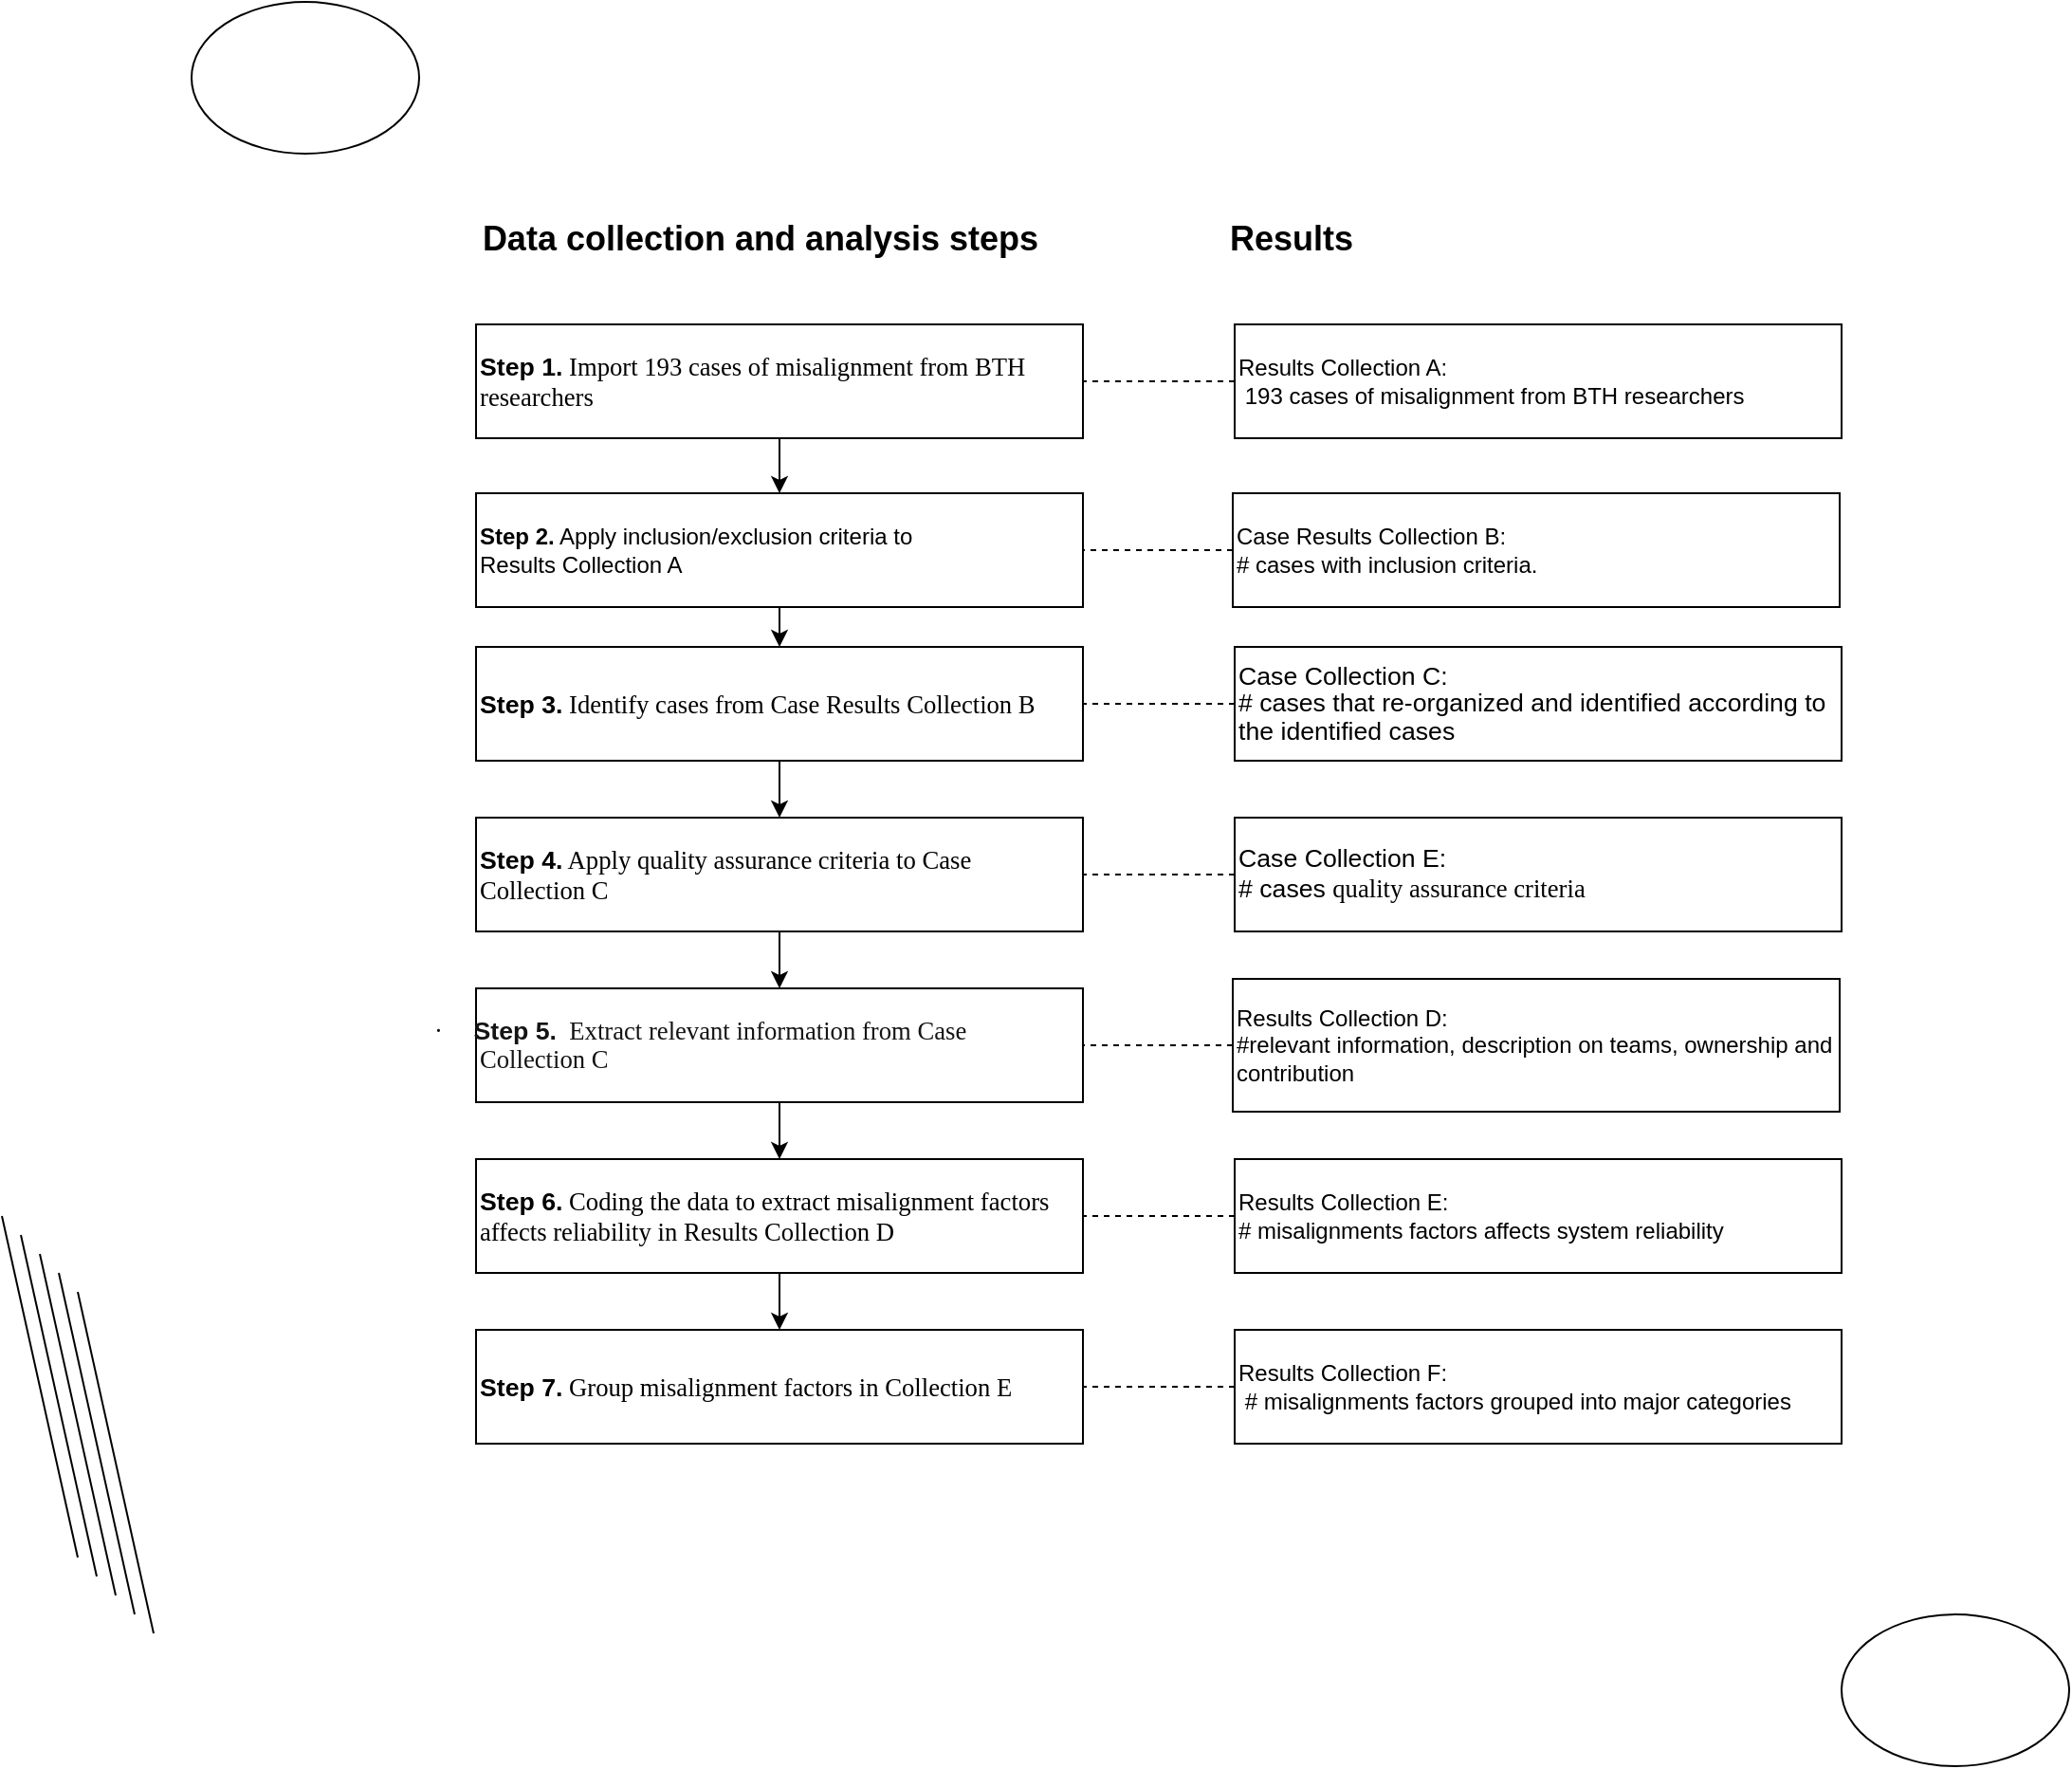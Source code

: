 <mxfile version="20.7.4" type="device"><diagram id="LgC2cQWARP_xxgI9BOQZ" name="Page-1"><mxGraphModel dx="1875" dy="1659" grid="1" gridSize="10" guides="1" tooltips="1" connect="1" arrows="1" fold="1" page="1" pageScale="1" pageWidth="850" pageHeight="1100" math="0" shadow="0"><root><mxCell id="0"/><mxCell id="1" parent="0"/><mxCell id="BchBvmmSGu03ELiiwALY-1" value="&lt;b&gt;&lt;span style=&quot;font-size:10.0pt;line-height:107%;&lt;br/&gt;font-family:&amp;quot;Georgia&amp;quot;,serif;mso-fareast-font-family:&amp;quot;Times New Roman&amp;quot;;&lt;br/&gt;mso-fareast-theme-font:minor-fareast;mso-bidi-font-family:Arial;mso-bidi-theme-font:&lt;br/&gt;minor-bidi;mso-font-width:105%;mso-ansi-language:EN-US;mso-fareast-language:&lt;br/&gt;EN-US;mso-bidi-language:AR-SA&quot;&gt;Step 1.&lt;/span&gt;&lt;/b&gt;&lt;span style=&quot;font-size:10.0pt;&lt;br/&gt;line-height:107%;font-family:&amp;quot;Georgia&amp;quot;,serif;mso-fareast-font-family:&amp;quot;Times New Roman&amp;quot;;&lt;br/&gt;mso-fareast-theme-font:minor-fareast;mso-bidi-font-family:Arial;mso-bidi-theme-font:&lt;br/&gt;minor-bidi;mso-ansi-language:EN-US;mso-fareast-language:EN-US;mso-bidi-language:&lt;br/&gt;AR-SA&quot;&gt; Import 193 cases of misalignment from BTH researchers&lt;/span&gt;" style="rounded=0;whiteSpace=wrap;html=1;align=left;" parent="1" vertex="1"><mxGeometry x="-120" y="70" width="320" height="60" as="geometry"/></mxCell><mxCell id="BchBvmmSGu03ELiiwALY-2" value="&lt;span&gt;Results Collection A:&lt;br&gt;&amp;nbsp;&lt;/span&gt;&lt;span&gt;193 cases of misalignment from BTH researchers&lt;/span&gt;" style="rounded=0;whiteSpace=wrap;html=1;fontColor=#000000;align=left;" parent="1" vertex="1"><mxGeometry x="280" y="70" width="320" height="60" as="geometry"/></mxCell><mxCell id="BE4sGKmyP1y1zrVKFgdt-15" style="edgeStyle=orthogonalEdgeStyle;rounded=0;orthogonalLoop=1;jettySize=auto;html=1;" edge="1" parent="1" source="BchBvmmSGu03ELiiwALY-3" target="BchBvmmSGu03ELiiwALY-5"><mxGeometry relative="1" as="geometry"/></mxCell><mxCell id="BchBvmmSGu03ELiiwALY-3" value="&lt;b&gt;&lt;span&gt;Step 2.&lt;/span&gt;&lt;/b&gt;&lt;span&gt; Apply inclusion/exclusion criteria&lt;/span&gt;&lt;span&gt; to&amp;nbsp;&lt;br&gt;&lt;/span&gt;&lt;span&gt;Results Collection A&lt;/span&gt;" style="rounded=0;whiteSpace=wrap;html=1;fontColor=#000000;align=left;" parent="1" vertex="1"><mxGeometry x="-120" y="159" width="320" height="60" as="geometry"/></mxCell><mxCell id="BchBvmmSGu03ELiiwALY-4" value="&lt;span&gt;Case Results Collection B:&lt;br&gt;&lt;/span&gt;&lt;span style=&quot;font-size:9.0pt;line-height:107%;&lt;br/&gt;font-family:&amp;quot;Georgia&amp;quot;,serif;mso-fareast-font-family:&amp;quot;Times New Roman&amp;quot;;&lt;br/&gt;mso-fareast-theme-font:minor-fareast;mso-bidi-font-family:NxkbmsAdvTT3713a231;&lt;br/&gt;color:#131413;mso-ansi-language:EN-US;mso-fareast-language:EN-US;mso-bidi-language:&lt;br/&gt;AR-SA&quot;&gt;# cases with inclusion criteria.&lt;/span&gt;&lt;span&gt;&lt;br&gt;&lt;/span&gt;" style="rounded=0;whiteSpace=wrap;html=1;fontColor=#000000;align=left;" parent="1" vertex="1"><mxGeometry x="279" y="159" width="320" height="60" as="geometry"/></mxCell><mxCell id="BE4sGKmyP1y1zrVKFgdt-16" style="edgeStyle=orthogonalEdgeStyle;rounded=0;orthogonalLoop=1;jettySize=auto;html=1;exitX=0.5;exitY=1;exitDx=0;exitDy=0;" edge="1" parent="1" source="BchBvmmSGu03ELiiwALY-5" target="BchBvmmSGu03ELiiwALY-7"><mxGeometry relative="1" as="geometry"/></mxCell><mxCell id="BchBvmmSGu03ELiiwALY-5" value="&lt;b&gt;&lt;span style=&quot;font-size:10.0pt;line-height:107%;&lt;br/&gt;font-family:&amp;quot;Georgia&amp;quot;,serif;mso-fareast-font-family:&amp;quot;Times New Roman&amp;quot;;&lt;br/&gt;mso-fareast-theme-font:minor-fareast;mso-bidi-font-family:Arial;mso-bidi-theme-font:&lt;br/&gt;minor-bidi;mso-font-width:105%;mso-ansi-language:EN-US;mso-fareast-language:&lt;br/&gt;EN-US;mso-bidi-language:AR-SA&quot;&gt;Step 3.&lt;/span&gt;&lt;/b&gt;&lt;span style=&quot;font-size:10.0pt;&lt;br/&gt;line-height:107%;font-family:&amp;quot;Georgia&amp;quot;,serif;mso-fareast-font-family:&amp;quot;Times New Roman&amp;quot;;&lt;br/&gt;mso-fareast-theme-font:minor-fareast;mso-bidi-font-family:Arial;mso-bidi-theme-font:&lt;br/&gt;minor-bidi;mso-font-width:105%;mso-ansi-language:EN-US;mso-fareast-language:&lt;br/&gt;EN-US;mso-bidi-language:AR-SA&quot;&gt; Identify cases from Case Results Collection B&amp;nbsp;&amp;nbsp;&lt;/span&gt;" style="rounded=0;whiteSpace=wrap;html=1;fontColor=#000000;align=left;" parent="1" vertex="1"><mxGeometry x="-120" y="240" width="320" height="60" as="geometry"/></mxCell><mxCell id="BchBvmmSGu03ELiiwALY-6" value="&lt;span style=&quot;font-size:10.0pt;line-height:107%;&lt;br/&gt;font-family:&amp;quot;Georgia&amp;quot;,serif;mso-fareast-font-family:&amp;quot;Times New Roman&amp;quot;;&lt;br/&gt;mso-fareast-theme-font:minor-fareast;mso-bidi-font-family:NxkbmsAdvTT3713a231;&lt;br/&gt;color:#131413;mso-ansi-language:EN-US;mso-fareast-language:EN-US;mso-bidi-language:&lt;br/&gt;AR-SA&quot;&gt;Case Collection C:&lt;br&gt;# cases that re-organized and identified according to&lt;br/&gt;the identified cases&lt;/span&gt;" style="rounded=0;whiteSpace=wrap;html=1;fontColor=#000000;align=left;" parent="1" vertex="1"><mxGeometry x="280" y="240" width="320" height="60" as="geometry"/></mxCell><mxCell id="BE4sGKmyP1y1zrVKFgdt-17" style="edgeStyle=orthogonalEdgeStyle;rounded=0;orthogonalLoop=1;jettySize=auto;html=1;exitX=0.5;exitY=1;exitDx=0;exitDy=0;" edge="1" parent="1" source="BchBvmmSGu03ELiiwALY-7" target="wvY4m9z_pz7Zor3zSqJE-1"><mxGeometry relative="1" as="geometry"/></mxCell><mxCell id="BchBvmmSGu03ELiiwALY-7" value="&lt;b&gt;&lt;span style=&quot;font-size:10.0pt;line-height:107%;&lt;br/&gt;font-family:&amp;quot;Georgia&amp;quot;,serif;mso-fareast-font-family:&amp;quot;Times New Roman&amp;quot;;&lt;br/&gt;mso-fareast-theme-font:minor-fareast;mso-bidi-font-family:Arial;mso-bidi-theme-font:&lt;br/&gt;minor-bidi;mso-font-width:105%;mso-ansi-language:EN-US;mso-fareast-language:&lt;br/&gt;EN-US;mso-bidi-language:AR-SA&quot;&gt;Step 4.&lt;/span&gt;&lt;/b&gt;&lt;span style=&quot;font-size:10.0pt;&lt;br/&gt;line-height:107%;font-family:&amp;quot;Georgia&amp;quot;,serif;mso-fareast-font-family:&amp;quot;Times New Roman&amp;quot;;&lt;br/&gt;mso-fareast-theme-font:minor-fareast;mso-bidi-font-family:Arial;mso-bidi-theme-font:&lt;br/&gt;minor-bidi;mso-font-width:105%;mso-ansi-language:EN-US;mso-fareast-language:&lt;br/&gt;EN-US;mso-bidi-language:AR-SA&quot;&gt; Apply quality assurance criteria to Case&lt;br/&gt;Collection C&lt;/span&gt;" style="rounded=0;whiteSpace=wrap;html=1;fontColor=#000000;align=left;" parent="1" vertex="1"><mxGeometry x="-120" y="330" width="320" height="60" as="geometry"/></mxCell><mxCell id="BchBvmmSGu03ELiiwALY-8" value="&lt;span style=&quot;font-size:10.0pt;line-height:107%;&lt;br/&gt;font-family:&amp;quot;Georgia&amp;quot;,serif;mso-fareast-font-family:&amp;quot;Times New Roman&amp;quot;;&lt;br/&gt;mso-fareast-theme-font:minor-fareast;mso-bidi-font-family:NxkbmsAdvTT3713a231;&lt;br/&gt;color:#131413;mso-ansi-language:EN-US;mso-fareast-language:EN-US;mso-bidi-language:&lt;br/&gt;AR-SA&quot;&gt;Case Collection E:&lt;br&gt;# cases &lt;/span&gt;&lt;span style=&quot;font-size:10.0pt;&lt;br/&gt;line-height:107%;font-family:&amp;quot;Georgia&amp;quot;,serif;mso-fareast-font-family:&amp;quot;Times New Roman&amp;quot;;&lt;br/&gt;mso-fareast-theme-font:minor-fareast;mso-bidi-font-family:Arial;mso-bidi-theme-font:&lt;br/&gt;minor-bidi;mso-font-width:105%;mso-ansi-language:EN-US;mso-fareast-language:&lt;br/&gt;EN-US;mso-bidi-language:AR-SA&quot;&gt;quality assurance criteria&lt;/span&gt;" style="rounded=0;whiteSpace=wrap;html=1;fontColor=#000000;align=left;" parent="1" vertex="1"><mxGeometry x="280" y="330" width="320" height="60" as="geometry"/></mxCell><mxCell id="UEP9r8HYufhACwd0GqbA-2" value="" style="ellipse;whiteSpace=wrap;html=1;" parent="1" vertex="1"><mxGeometry x="600" y="750" width="120" height="80" as="geometry"/></mxCell><mxCell id="UEP9r8HYufhACwd0GqbA-3" value="" style="ellipse;whiteSpace=wrap;html=1;" parent="1" vertex="1"><mxGeometry x="-270" y="-100" width="120" height="80" as="geometry"/></mxCell><mxCell id="BE4sGKmyP1y1zrVKFgdt-18" style="edgeStyle=orthogonalEdgeStyle;rounded=0;orthogonalLoop=1;jettySize=auto;html=1;exitX=0.5;exitY=1;exitDx=0;exitDy=0;" edge="1" parent="1" source="wvY4m9z_pz7Zor3zSqJE-1" target="wvY4m9z_pz7Zor3zSqJE-3"><mxGeometry relative="1" as="geometry"/></mxCell><mxCell id="wvY4m9z_pz7Zor3zSqJE-1" value="&lt;p style=&quot;text-indent:-.25in;mso-list:l0 level1 lfo1&quot; class=&quot;MsoListParagraph&quot;&gt;&lt;span style=&quot;font-size:10.0pt;line-height:107%;font-family:Symbol;mso-fareast-font-family:&lt;br/&gt;Symbol;mso-bidi-font-family:Symbol;color:#131413&quot;&gt;·&lt;span style=&quot;font-variant-numeric: normal; font-variant-east-asian: normal; font-stretch: normal; font-size: 7pt; line-height: normal; font-family: &amp;quot;Times New Roman&amp;quot;;&quot;&gt;&amp;nbsp;&amp;nbsp;&amp;nbsp;&amp;nbsp;&amp;nbsp;&amp;nbsp; &lt;/span&gt;&lt;/span&gt;&lt;span dir=&quot;LTR&quot;&gt;&lt;/span&gt;&lt;b&gt;&lt;span style=&quot;font-size:10.0pt;line-height:107%;font-family:&lt;br/&gt;&amp;quot;Georgia&amp;quot;,serif;mso-bidi-font-family:NxkbmsAdvTT3713a231;color:#131413&quot;&gt;Step 5.&lt;/span&gt;&lt;/b&gt;&lt;span style=&quot;font-size:10.0pt;line-height:107%;font-family:&amp;quot;Georgia&amp;quot;,serif;&lt;br/&gt;mso-bidi-font-family:NxkbmsAdvTT3713a231;color:#131413&quot;&gt;&amp;nbsp; Extract relevant information from Case&lt;br/&gt;Collection C&lt;/span&gt;&lt;/p&gt;" style="rounded=0;whiteSpace=wrap;html=1;fontColor=#000000;align=left;" parent="1" vertex="1"><mxGeometry x="-120" y="420" width="320" height="60" as="geometry"/></mxCell><mxCell id="wvY4m9z_pz7Zor3zSqJE-2" value="&lt;span&gt;Results Collection D:&lt;br&gt;#relevant information, description on teams, ownership and contribution&lt;/span&gt;" style="rounded=0;whiteSpace=wrap;html=1;fontColor=#000000;align=left;" parent="1" vertex="1"><mxGeometry x="279" y="415" width="320" height="70" as="geometry"/></mxCell><mxCell id="BE4sGKmyP1y1zrVKFgdt-19" style="edgeStyle=orthogonalEdgeStyle;rounded=0;orthogonalLoop=1;jettySize=auto;html=1;exitX=0.5;exitY=1;exitDx=0;exitDy=0;" edge="1" parent="1" source="wvY4m9z_pz7Zor3zSqJE-3" target="wvY4m9z_pz7Zor3zSqJE-5"><mxGeometry relative="1" as="geometry"/></mxCell><mxCell id="wvY4m9z_pz7Zor3zSqJE-3" value="&lt;b&gt;&lt;span style=&quot;font-size:10.0pt;line-height:107%;&lt;br/&gt;font-family:&amp;quot;Georgia&amp;quot;,serif;mso-fareast-font-family:&amp;quot;Times New Roman&amp;quot;;&lt;br/&gt;mso-fareast-theme-font:minor-fareast;mso-bidi-font-family:Arial;mso-bidi-theme-font:&lt;br/&gt;minor-bidi;mso-font-width:105%;mso-ansi-language:EN-US;mso-fareast-language:&lt;br/&gt;EN-US;mso-bidi-language:AR-SA&quot;&gt;Step 6.&lt;/span&gt;&lt;/b&gt;&lt;span style=&quot;font-size:10.0pt;&lt;br/&gt;line-height:107%;font-family:&amp;quot;Georgia&amp;quot;,serif;mso-fareast-font-family:&amp;quot;Times New Roman&amp;quot;;&lt;br/&gt;mso-fareast-theme-font:minor-fareast;mso-bidi-font-family:Arial;mso-bidi-theme-font:&lt;br/&gt;minor-bidi;mso-font-width:105%;mso-ansi-language:EN-US;mso-fareast-language:&lt;br/&gt;EN-US;mso-bidi-language:AR-SA&quot;&gt; Coding the data to extract misalignment factors&lt;br/&gt;affects reliability in Results Collection D&lt;/span&gt;" style="rounded=0;whiteSpace=wrap;html=1;fontColor=#000000;align=left;" parent="1" vertex="1"><mxGeometry x="-120" y="510" width="320" height="60" as="geometry"/></mxCell><mxCell id="wvY4m9z_pz7Zor3zSqJE-4" value="&lt;span&gt;Results Collection E:&lt;br&gt;# misalignments factors affects system reliability&lt;/span&gt;" style="rounded=0;whiteSpace=wrap;html=1;fontColor=#000000;align=left;" parent="1" vertex="1"><mxGeometry x="280" y="510" width="320" height="60" as="geometry"/></mxCell><mxCell id="wvY4m9z_pz7Zor3zSqJE-5" value="&lt;b&gt;&lt;span style=&quot;font-size:10.0pt;line-height:107%;&lt;br/&gt;font-family:&amp;quot;Georgia&amp;quot;,serif;mso-fareast-font-family:&amp;quot;Times New Roman&amp;quot;;&lt;br/&gt;mso-fareast-theme-font:minor-fareast;mso-bidi-font-family:Arial;mso-bidi-theme-font:&lt;br/&gt;minor-bidi;mso-font-width:105%;mso-ansi-language:EN-US;mso-fareast-language:&lt;br/&gt;EN-US;mso-bidi-language:AR-SA&quot;&gt;Step 7.&lt;/span&gt;&lt;/b&gt;&lt;span style=&quot;font-size:10.0pt;&lt;br/&gt;line-height:107%;font-family:&amp;quot;Georgia&amp;quot;,serif;mso-fareast-font-family:&amp;quot;Times New Roman&amp;quot;;&lt;br/&gt;mso-fareast-theme-font:minor-fareast;mso-bidi-font-family:Arial;mso-bidi-theme-font:&lt;br/&gt;minor-bidi;mso-font-width:105%;mso-ansi-language:EN-US;mso-fareast-language:&lt;br/&gt;EN-US;mso-bidi-language:AR-SA&quot;&gt; Group misalignment factors in Collection E&lt;/span&gt;" style="rounded=0;whiteSpace=wrap;html=1;fontColor=#000000;align=left;" parent="1" vertex="1"><mxGeometry x="-120" y="600" width="320" height="60" as="geometry"/></mxCell><mxCell id="wvY4m9z_pz7Zor3zSqJE-6" value="&lt;span&gt;Results Collection F:&lt;br&gt;&amp;nbsp;# misalignments factors grouped into major categories&lt;/span&gt;" style="rounded=0;whiteSpace=wrap;html=1;fontColor=#000000;align=left;" parent="1" vertex="1"><mxGeometry x="280" y="600" width="320" height="60" as="geometry"/></mxCell><mxCell id="wvY4m9z_pz7Zor3zSqJE-19" value="" style="endArrow=none;html=1;rounded=0;" parent="1" edge="1"><mxGeometry width="50" height="50" relative="1" as="geometry"><mxPoint x="-330" y="720.0" as="sourcePoint"/><mxPoint x="-370" y="540" as="targetPoint"/></mxGeometry></mxCell><mxCell id="wvY4m9z_pz7Zor3zSqJE-20" value="" style="endArrow=none;html=1;rounded=0;" parent="1" edge="1"><mxGeometry width="50" height="50" relative="1" as="geometry"><mxPoint x="-320" y="730.0" as="sourcePoint"/><mxPoint x="-360" y="550" as="targetPoint"/></mxGeometry></mxCell><mxCell id="wvY4m9z_pz7Zor3zSqJE-21" value="" style="endArrow=none;html=1;rounded=0;" parent="1" edge="1"><mxGeometry width="50" height="50" relative="1" as="geometry"><mxPoint x="-310" y="740.0" as="sourcePoint"/><mxPoint x="-350" y="560" as="targetPoint"/></mxGeometry></mxCell><mxCell id="wvY4m9z_pz7Zor3zSqJE-22" value="" style="endArrow=none;html=1;rounded=0;" parent="1" edge="1"><mxGeometry width="50" height="50" relative="1" as="geometry"><mxPoint x="-300" y="750.0" as="sourcePoint"/><mxPoint x="-340" y="570" as="targetPoint"/></mxGeometry></mxCell><mxCell id="wvY4m9z_pz7Zor3zSqJE-23" value="" style="endArrow=none;html=1;rounded=0;" parent="1" edge="1"><mxGeometry width="50" height="50" relative="1" as="geometry"><mxPoint x="-290" y="760.0" as="sourcePoint"/><mxPoint x="-330" y="580" as="targetPoint"/></mxGeometry></mxCell><mxCell id="fXbXbc_IZEB2fpFooiKx-1" value="&lt;b&gt;&lt;font style=&quot;font-size: 18px;&quot;&gt;Data collection and analysis steps&lt;/font&gt;&lt;/b&gt;" style="text;html=1;strokeColor=none;fillColor=none;align=center;verticalAlign=middle;whiteSpace=wrap;rounded=0;" parent="1" vertex="1"><mxGeometry x="-130" y="10" width="320" height="30" as="geometry"/></mxCell><mxCell id="fXbXbc_IZEB2fpFooiKx-2" value="&lt;b&gt;Results&lt;/b&gt;" style="text;html=1;strokeColor=none;fillColor=none;align=center;verticalAlign=middle;whiteSpace=wrap;rounded=0;fontSize=18;" parent="1" vertex="1"><mxGeometry x="280" y="10" width="60" height="30" as="geometry"/></mxCell><mxCell id="fXbXbc_IZEB2fpFooiKx-3" value="" style="endArrow=none;dashed=1;html=1;rounded=0;fontSize=18;entryX=1;entryY=0.5;entryDx=0;entryDy=0;exitX=0;exitY=0.5;exitDx=0;exitDy=0;" parent="1" source="BchBvmmSGu03ELiiwALY-2" target="BchBvmmSGu03ELiiwALY-1" edge="1"><mxGeometry width="50" height="50" relative="1" as="geometry"><mxPoint x="260" y="130" as="sourcePoint"/><mxPoint x="340" y="60" as="targetPoint"/></mxGeometry></mxCell><mxCell id="BE4sGKmyP1y1zrVKFgdt-1" value="" style="endArrow=none;dashed=1;html=1;rounded=0;fontSize=18;exitX=0;exitY=0.5;exitDx=0;exitDy=0;entryX=1;entryY=0.5;entryDx=0;entryDy=0;" edge="1" parent="1" source="BchBvmmSGu03ELiiwALY-4" target="BchBvmmSGu03ELiiwALY-3"><mxGeometry width="50" height="50" relative="1" as="geometry"><mxPoint x="261" y="189.5" as="sourcePoint"/><mxPoint x="200" y="190" as="targetPoint"/></mxGeometry></mxCell><mxCell id="BE4sGKmyP1y1zrVKFgdt-2" value="" style="endArrow=none;dashed=1;html=1;rounded=0;fontSize=18;exitX=0;exitY=0.5;exitDx=0;exitDy=0;entryX=1;entryY=0.5;entryDx=0;entryDy=0;" edge="1" parent="1" source="BchBvmmSGu03ELiiwALY-6" target="BchBvmmSGu03ELiiwALY-5"><mxGeometry width="50" height="50" relative="1" as="geometry"><mxPoint x="289" y="199" as="sourcePoint"/><mxPoint x="210" y="199" as="targetPoint"/></mxGeometry></mxCell><mxCell id="BE4sGKmyP1y1zrVKFgdt-3" value="" style="endArrow=none;dashed=1;html=1;rounded=0;fontSize=18;exitX=0;exitY=0.5;exitDx=0;exitDy=0;entryX=1;entryY=0.5;entryDx=0;entryDy=0;" edge="1" parent="1" source="BchBvmmSGu03ELiiwALY-8" target="BchBvmmSGu03ELiiwALY-7"><mxGeometry width="50" height="50" relative="1" as="geometry"><mxPoint x="290" y="280" as="sourcePoint"/><mxPoint x="210" y="280" as="targetPoint"/></mxGeometry></mxCell><mxCell id="BE4sGKmyP1y1zrVKFgdt-4" value="" style="endArrow=none;dashed=1;html=1;rounded=0;fontSize=18;exitX=0;exitY=0.5;exitDx=0;exitDy=0;entryX=1;entryY=0.5;entryDx=0;entryDy=0;" edge="1" parent="1" source="wvY4m9z_pz7Zor3zSqJE-2" target="wvY4m9z_pz7Zor3zSqJE-1"><mxGeometry width="50" height="50" relative="1" as="geometry"><mxPoint x="290" y="360" as="sourcePoint"/><mxPoint x="210" y="360" as="targetPoint"/></mxGeometry></mxCell><mxCell id="BE4sGKmyP1y1zrVKFgdt-5" value="" style="endArrow=none;dashed=1;html=1;rounded=0;fontSize=18;exitX=0;exitY=0.5;exitDx=0;exitDy=0;entryX=1;entryY=0.5;entryDx=0;entryDy=0;" edge="1" parent="1" source="wvY4m9z_pz7Zor3zSqJE-4" target="wvY4m9z_pz7Zor3zSqJE-3"><mxGeometry width="50" height="50" relative="1" as="geometry"><mxPoint x="290" y="440" as="sourcePoint"/><mxPoint x="210" y="440" as="targetPoint"/></mxGeometry></mxCell><mxCell id="BE4sGKmyP1y1zrVKFgdt-6" value="" style="endArrow=none;dashed=1;html=1;rounded=0;fontSize=18;exitX=0;exitY=0.5;exitDx=0;exitDy=0;entryX=1;entryY=0.5;entryDx=0;entryDy=0;" edge="1" parent="1" source="wvY4m9z_pz7Zor3zSqJE-6" target="wvY4m9z_pz7Zor3zSqJE-5"><mxGeometry width="50" height="50" relative="1" as="geometry"><mxPoint x="290" y="520" as="sourcePoint"/><mxPoint x="210" y="520" as="targetPoint"/></mxGeometry></mxCell><mxCell id="BE4sGKmyP1y1zrVKFgdt-12" value="" style="endArrow=classic;html=1;rounded=0;exitX=0.5;exitY=1;exitDx=0;exitDy=0;entryX=0.5;entryY=0;entryDx=0;entryDy=0;" edge="1" parent="1" source="BchBvmmSGu03ELiiwALY-1" target="BchBvmmSGu03ELiiwALY-3"><mxGeometry width="50" height="50" relative="1" as="geometry"><mxPoint x="60" y="270" as="sourcePoint"/><mxPoint x="110" y="220" as="targetPoint"/></mxGeometry></mxCell></root></mxGraphModel></diagram></mxfile>